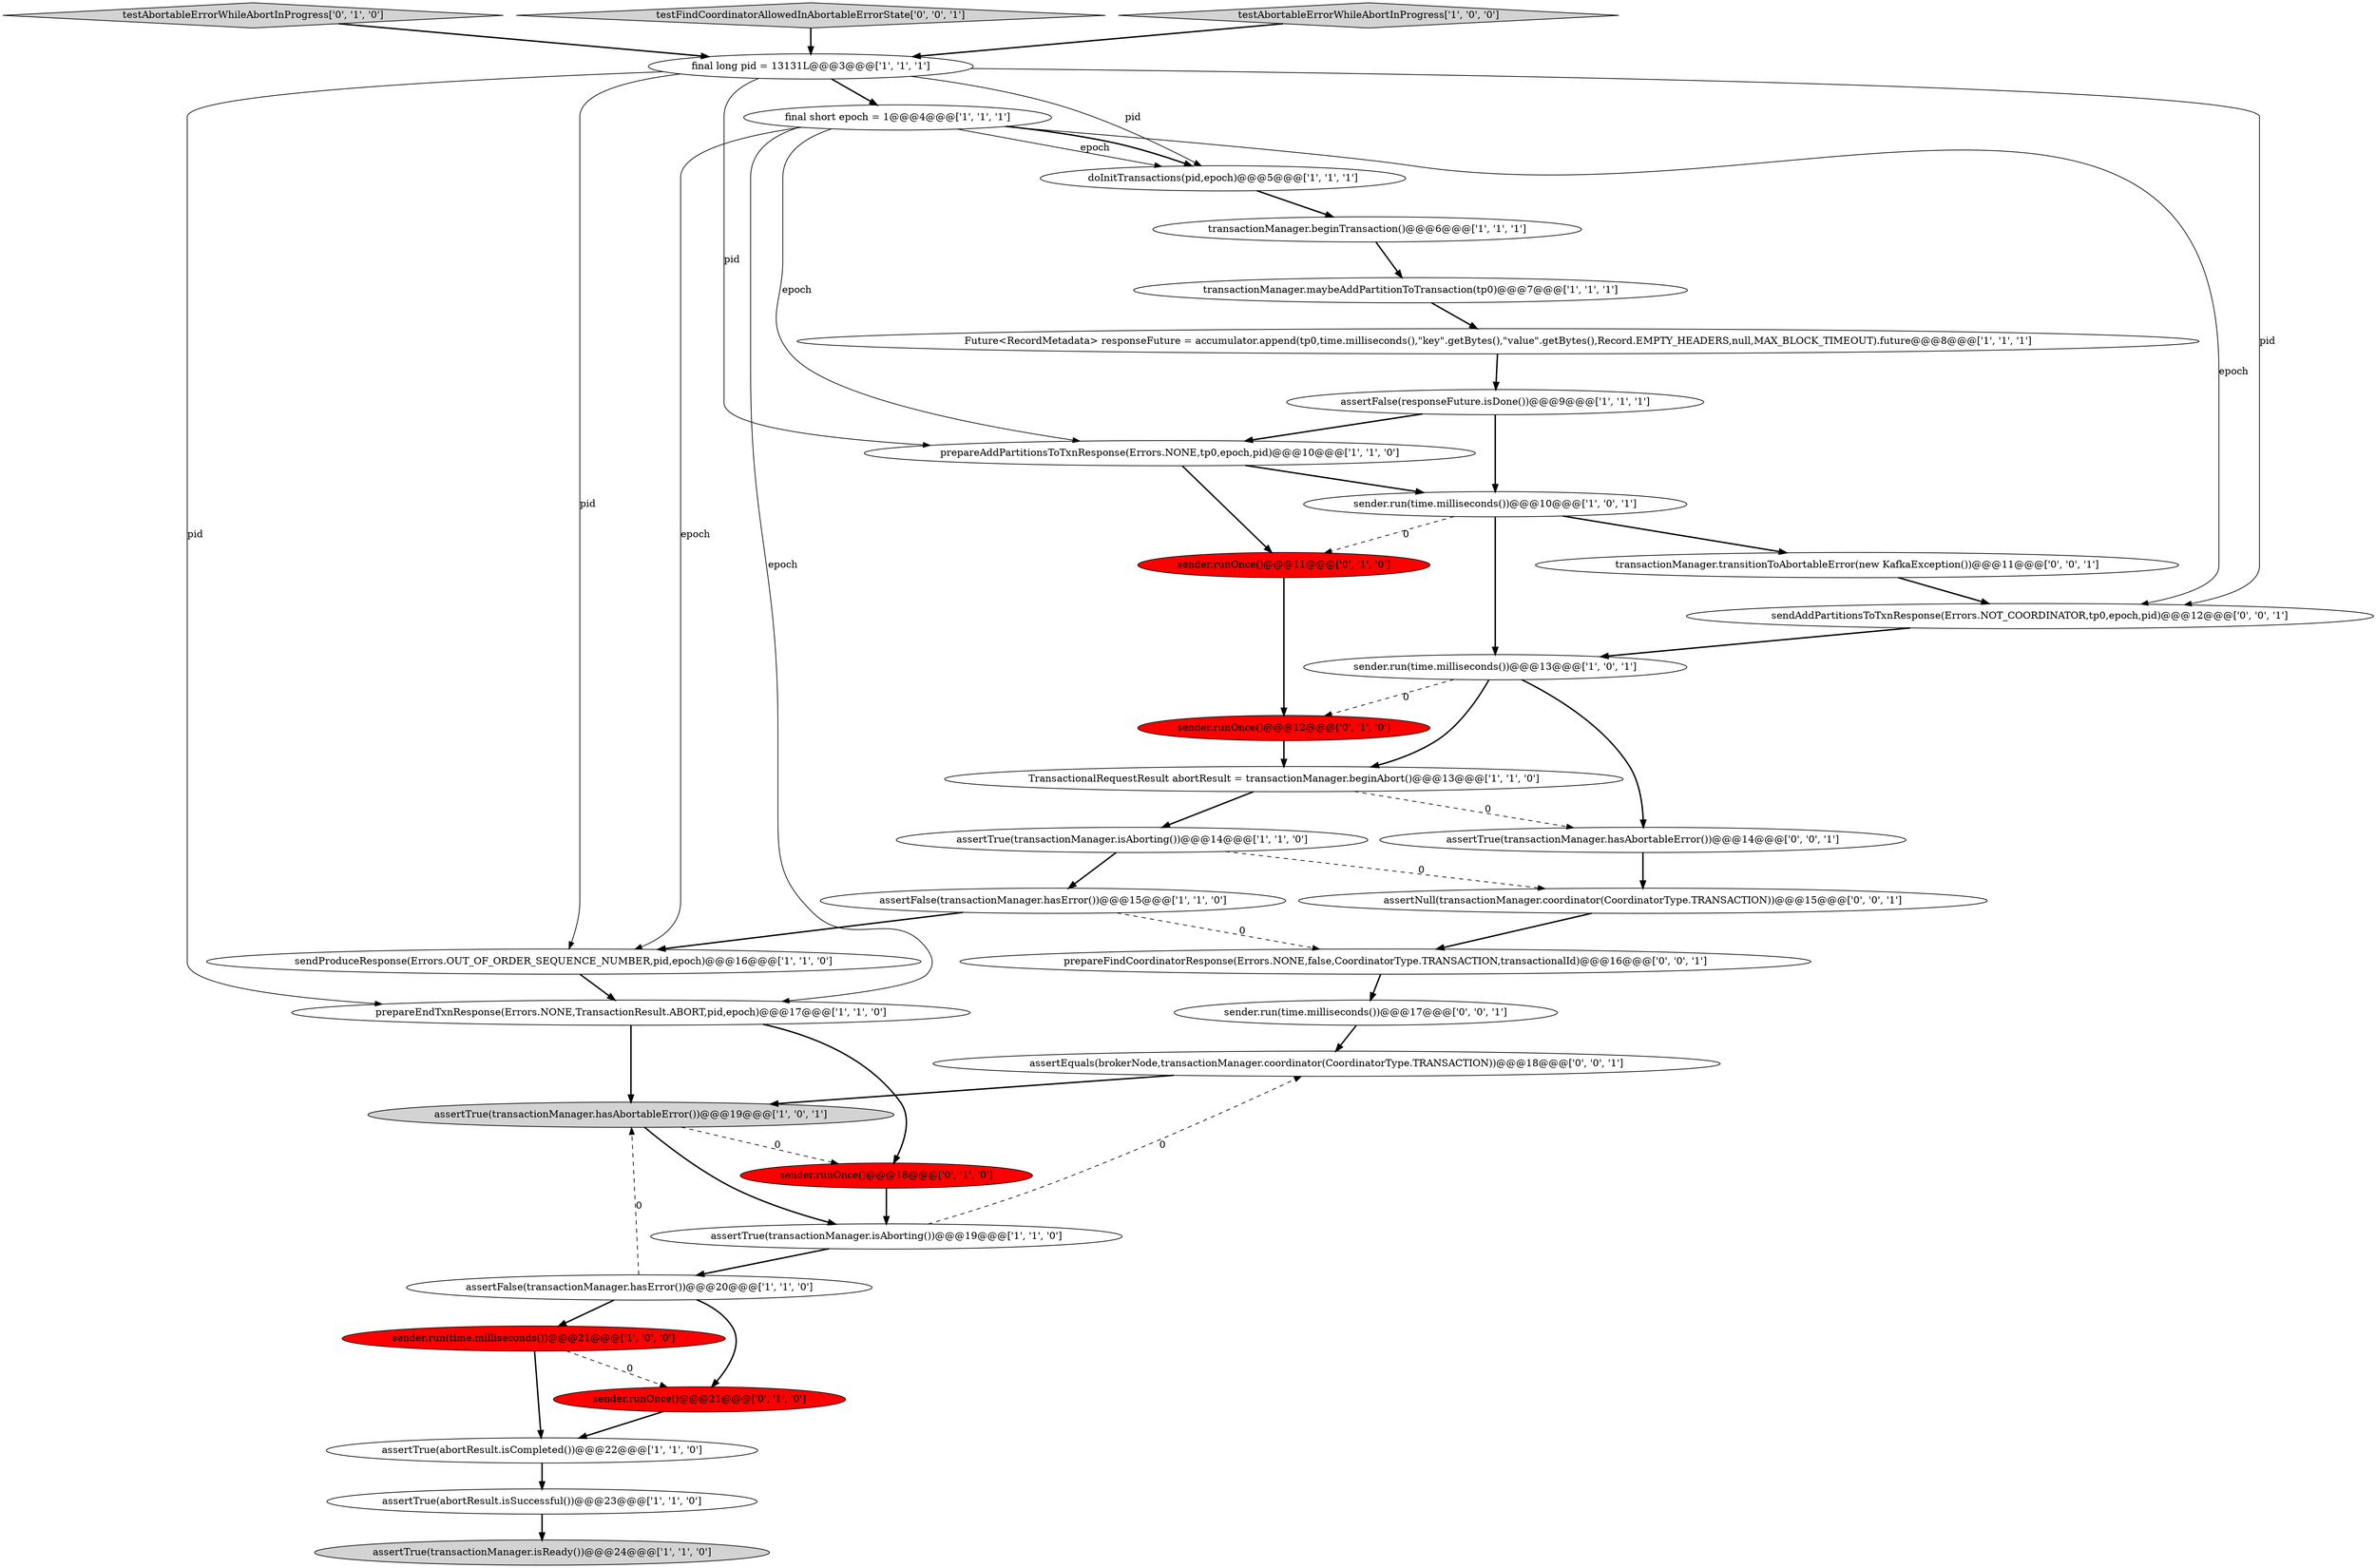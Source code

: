 digraph {
11 [style = filled, label = "sender.run(time.milliseconds())@@@13@@@['1', '0', '1']", fillcolor = white, shape = ellipse image = "AAA0AAABBB1BBB"];
28 [style = filled, label = "sendAddPartitionsToTxnResponse(Errors.NOT_COORDINATOR,tp0,epoch,pid)@@@12@@@['0', '0', '1']", fillcolor = white, shape = ellipse image = "AAA0AAABBB3BBB"];
0 [style = filled, label = "doInitTransactions(pid,epoch)@@@5@@@['1', '1', '1']", fillcolor = white, shape = ellipse image = "AAA0AAABBB1BBB"];
15 [style = filled, label = "final long pid = 13131L@@@3@@@['1', '1', '1']", fillcolor = white, shape = ellipse image = "AAA0AAABBB1BBB"];
4 [style = filled, label = "sender.run(time.milliseconds())@@@21@@@['1', '0', '0']", fillcolor = red, shape = ellipse image = "AAA1AAABBB1BBB"];
26 [style = filled, label = "testAbortableErrorWhileAbortInProgress['0', '1', '0']", fillcolor = lightgray, shape = diamond image = "AAA0AAABBB2BBB"];
2 [style = filled, label = "assertTrue(transactionManager.hasAbortableError())@@@19@@@['1', '0', '1']", fillcolor = lightgray, shape = ellipse image = "AAA0AAABBB1BBB"];
21 [style = filled, label = "assertFalse(transactionManager.hasError())@@@20@@@['1', '1', '0']", fillcolor = white, shape = ellipse image = "AAA0AAABBB1BBB"];
25 [style = filled, label = "sender.runOnce()@@@12@@@['0', '1', '0']", fillcolor = red, shape = ellipse image = "AAA1AAABBB2BBB"];
9 [style = filled, label = "assertTrue(abortResult.isCompleted())@@@22@@@['1', '1', '0']", fillcolor = white, shape = ellipse image = "AAA0AAABBB1BBB"];
14 [style = filled, label = "assertFalse(responseFuture.isDone())@@@9@@@['1', '1', '1']", fillcolor = white, shape = ellipse image = "AAA0AAABBB1BBB"];
16 [style = filled, label = "prepareAddPartitionsToTxnResponse(Errors.NONE,tp0,epoch,pid)@@@10@@@['1', '1', '0']", fillcolor = white, shape = ellipse image = "AAA0AAABBB1BBB"];
18 [style = filled, label = "prepareEndTxnResponse(Errors.NONE,TransactionResult.ABORT,pid,epoch)@@@17@@@['1', '1', '0']", fillcolor = white, shape = ellipse image = "AAA0AAABBB1BBB"];
6 [style = filled, label = "TransactionalRequestResult abortResult = transactionManager.beginAbort()@@@13@@@['1', '1', '0']", fillcolor = white, shape = ellipse image = "AAA0AAABBB1BBB"];
24 [style = filled, label = "sender.runOnce()@@@21@@@['0', '1', '0']", fillcolor = red, shape = ellipse image = "AAA1AAABBB2BBB"];
31 [style = filled, label = "testFindCoordinatorAllowedInAbortableErrorState['0', '0', '1']", fillcolor = lightgray, shape = diamond image = "AAA0AAABBB3BBB"];
34 [style = filled, label = "transactionManager.transitionToAbortableError(new KafkaException())@@@11@@@['0', '0', '1']", fillcolor = white, shape = ellipse image = "AAA0AAABBB3BBB"];
19 [style = filled, label = "final short epoch = 1@@@4@@@['1', '1', '1']", fillcolor = white, shape = ellipse image = "AAA0AAABBB1BBB"];
20 [style = filled, label = "assertFalse(transactionManager.hasError())@@@15@@@['1', '1', '0']", fillcolor = white, shape = ellipse image = "AAA0AAABBB1BBB"];
35 [style = filled, label = "prepareFindCoordinatorResponse(Errors.NONE,false,CoordinatorType.TRANSACTION,transactionalId)@@@16@@@['0', '0', '1']", fillcolor = white, shape = ellipse image = "AAA0AAABBB3BBB"];
27 [style = filled, label = "sender.runOnce()@@@11@@@['0', '1', '0']", fillcolor = red, shape = ellipse image = "AAA1AAABBB2BBB"];
10 [style = filled, label = "sender.run(time.milliseconds())@@@10@@@['1', '0', '1']", fillcolor = white, shape = ellipse image = "AAA0AAABBB1BBB"];
30 [style = filled, label = "sender.run(time.milliseconds())@@@17@@@['0', '0', '1']", fillcolor = white, shape = ellipse image = "AAA0AAABBB3BBB"];
1 [style = filled, label = "sendProduceResponse(Errors.OUT_OF_ORDER_SEQUENCE_NUMBER,pid,epoch)@@@16@@@['1', '1', '0']", fillcolor = white, shape = ellipse image = "AAA0AAABBB1BBB"];
5 [style = filled, label = "testAbortableErrorWhileAbortInProgress['1', '0', '0']", fillcolor = lightgray, shape = diamond image = "AAA0AAABBB1BBB"];
33 [style = filled, label = "assertNull(transactionManager.coordinator(CoordinatorType.TRANSACTION))@@@15@@@['0', '0', '1']", fillcolor = white, shape = ellipse image = "AAA0AAABBB3BBB"];
23 [style = filled, label = "sender.runOnce()@@@18@@@['0', '1', '0']", fillcolor = red, shape = ellipse image = "AAA1AAABBB2BBB"];
7 [style = filled, label = "assertTrue(transactionManager.isAborting())@@@19@@@['1', '1', '0']", fillcolor = white, shape = ellipse image = "AAA0AAABBB1BBB"];
13 [style = filled, label = "Future<RecordMetadata> responseFuture = accumulator.append(tp0,time.milliseconds(),\"key\".getBytes(),\"value\".getBytes(),Record.EMPTY_HEADERS,null,MAX_BLOCK_TIMEOUT).future@@@8@@@['1', '1', '1']", fillcolor = white, shape = ellipse image = "AAA0AAABBB1BBB"];
29 [style = filled, label = "assertEquals(brokerNode,transactionManager.coordinator(CoordinatorType.TRANSACTION))@@@18@@@['0', '0', '1']", fillcolor = white, shape = ellipse image = "AAA0AAABBB3BBB"];
8 [style = filled, label = "transactionManager.maybeAddPartitionToTransaction(tp0)@@@7@@@['1', '1', '1']", fillcolor = white, shape = ellipse image = "AAA0AAABBB1BBB"];
3 [style = filled, label = "assertTrue(transactionManager.isAborting())@@@14@@@['1', '1', '0']", fillcolor = white, shape = ellipse image = "AAA0AAABBB1BBB"];
17 [style = filled, label = "transactionManager.beginTransaction()@@@6@@@['1', '1', '1']", fillcolor = white, shape = ellipse image = "AAA0AAABBB1BBB"];
12 [style = filled, label = "assertTrue(abortResult.isSuccessful())@@@23@@@['1', '1', '0']", fillcolor = white, shape = ellipse image = "AAA0AAABBB1BBB"];
32 [style = filled, label = "assertTrue(transactionManager.hasAbortableError())@@@14@@@['0', '0', '1']", fillcolor = white, shape = ellipse image = "AAA0AAABBB3BBB"];
22 [style = filled, label = "assertTrue(transactionManager.isReady())@@@24@@@['1', '1', '0']", fillcolor = lightgray, shape = ellipse image = "AAA0AAABBB1BBB"];
2->23 [style = dashed, label="0"];
14->16 [style = bold, label=""];
17->8 [style = bold, label=""];
6->3 [style = bold, label=""];
4->9 [style = bold, label=""];
19->0 [style = solid, label="epoch"];
33->35 [style = bold, label=""];
19->16 [style = solid, label="epoch"];
16->27 [style = bold, label=""];
18->23 [style = bold, label=""];
16->10 [style = bold, label=""];
19->18 [style = solid, label="epoch"];
3->33 [style = dashed, label="0"];
0->17 [style = bold, label=""];
6->32 [style = dashed, label="0"];
11->6 [style = bold, label=""];
28->11 [style = bold, label=""];
19->28 [style = solid, label="epoch"];
14->10 [style = bold, label=""];
5->15 [style = bold, label=""];
15->28 [style = solid, label="pid"];
1->18 [style = bold, label=""];
11->32 [style = bold, label=""];
21->24 [style = bold, label=""];
15->1 [style = solid, label="pid"];
20->1 [style = bold, label=""];
18->2 [style = bold, label=""];
15->19 [style = bold, label=""];
25->6 [style = bold, label=""];
10->27 [style = dashed, label="0"];
31->15 [style = bold, label=""];
30->29 [style = bold, label=""];
32->33 [style = bold, label=""];
19->0 [style = bold, label=""];
19->1 [style = solid, label="epoch"];
34->28 [style = bold, label=""];
20->35 [style = dashed, label="0"];
3->20 [style = bold, label=""];
29->2 [style = bold, label=""];
10->34 [style = bold, label=""];
15->16 [style = solid, label="pid"];
26->15 [style = bold, label=""];
11->25 [style = dashed, label="0"];
7->21 [style = bold, label=""];
7->29 [style = dashed, label="0"];
23->7 [style = bold, label=""];
9->12 [style = bold, label=""];
2->7 [style = bold, label=""];
4->24 [style = dashed, label="0"];
21->2 [style = dashed, label="0"];
15->18 [style = solid, label="pid"];
35->30 [style = bold, label=""];
13->14 [style = bold, label=""];
27->25 [style = bold, label=""];
15->0 [style = solid, label="pid"];
12->22 [style = bold, label=""];
24->9 [style = bold, label=""];
8->13 [style = bold, label=""];
21->4 [style = bold, label=""];
10->11 [style = bold, label=""];
}
